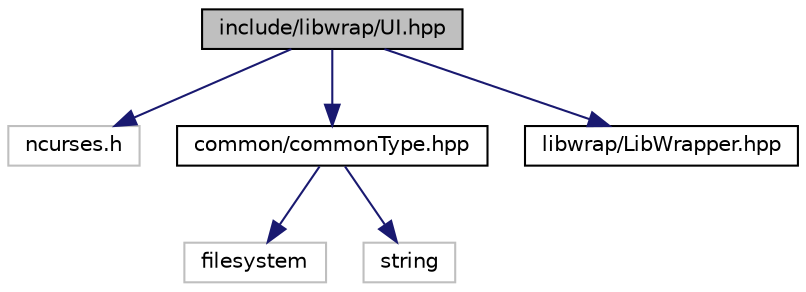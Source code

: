 digraph "include/libwrap/UI.hpp"
{
 // LATEX_PDF_SIZE
  edge [fontname="Helvetica",fontsize="10",labelfontname="Helvetica",labelfontsize="10"];
  node [fontname="Helvetica",fontsize="10",shape=record];
  Node1 [label="include/libwrap/UI.hpp",height=0.2,width=0.4,color="black", fillcolor="grey75", style="filled", fontcolor="black",tooltip=" "];
  Node1 -> Node2 [color="midnightblue",fontsize="10",style="solid"];
  Node2 [label="ncurses.h",height=0.2,width=0.4,color="grey75", fillcolor="white", style="filled",tooltip=" "];
  Node1 -> Node3 [color="midnightblue",fontsize="10",style="solid"];
  Node3 [label="common/commonType.hpp",height=0.2,width=0.4,color="black", fillcolor="white", style="filled",URL="$commonType_8hpp.html",tooltip=" "];
  Node3 -> Node4 [color="midnightblue",fontsize="10",style="solid"];
  Node4 [label="filesystem",height=0.2,width=0.4,color="grey75", fillcolor="white", style="filled",tooltip=" "];
  Node3 -> Node5 [color="midnightblue",fontsize="10",style="solid"];
  Node5 [label="string",height=0.2,width=0.4,color="grey75", fillcolor="white", style="filled",tooltip=" "];
  Node1 -> Node6 [color="midnightblue",fontsize="10",style="solid"];
  Node6 [label="libwrap/LibWrapper.hpp",height=0.2,width=0.4,color="black", fillcolor="white", style="filled",URL="$LibWrapper_8hpp.html",tooltip=" "];
}

